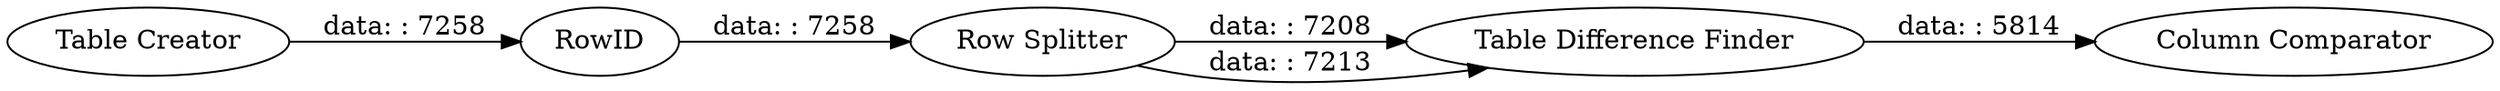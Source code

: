 digraph {
	"8042188058792490031_4" [label="Table Difference Finder"]
	"8042188058792490031_5" [label="Column Comparator"]
	"8042188058792490031_2" [label="Row Splitter"]
	"8042188058792490031_1" [label="Table Creator"]
	"8042188058792490031_3" [label=RowID]
	"8042188058792490031_4" -> "8042188058792490031_5" [label="data: : 5814"]
	"8042188058792490031_2" -> "8042188058792490031_4" [label="data: : 7208"]
	"8042188058792490031_1" -> "8042188058792490031_3" [label="data: : 7258"]
	"8042188058792490031_2" -> "8042188058792490031_4" [label="data: : 7213"]
	"8042188058792490031_3" -> "8042188058792490031_2" [label="data: : 7258"]
	rankdir=LR
}

